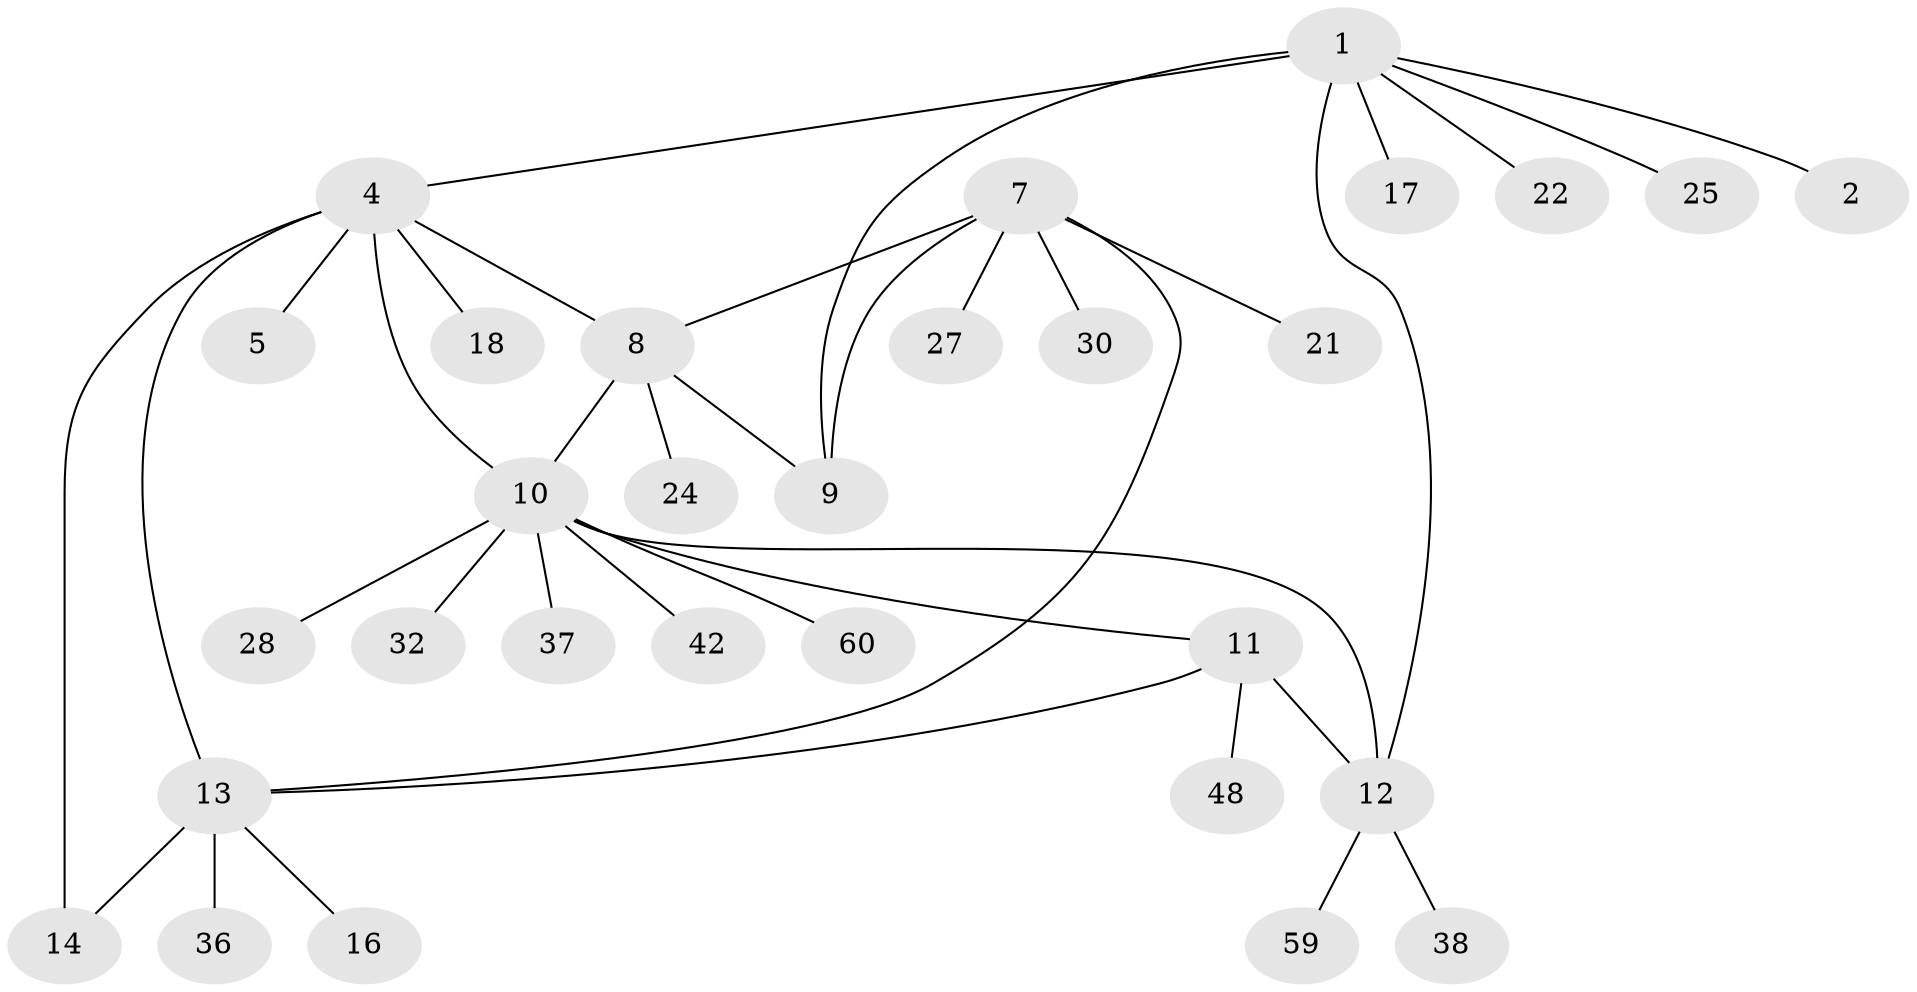 // original degree distribution, {6: 0.06557377049180328, 2: 0.19672131147540983, 9: 0.03278688524590164, 7: 0.01639344262295082, 5: 0.04918032786885246, 3: 0.03278688524590164, 4: 0.03278688524590164, 10: 0.01639344262295082, 1: 0.5573770491803278}
// Generated by graph-tools (version 1.1) at 2025/16/03/09/25 04:16:07]
// undirected, 30 vertices, 37 edges
graph export_dot {
graph [start="1"]
  node [color=gray90,style=filled];
  1 [super="+3+50+47"];
  2;
  4 [super="+15+6+23"];
  5;
  7;
  8 [super="+19"];
  9;
  10;
  11;
  12;
  13 [super="+57+45+31+20"];
  14;
  16;
  17;
  18 [super="+53"];
  21;
  22 [super="+61+56+29"];
  24;
  25;
  27 [super="+51"];
  28;
  30;
  32;
  36;
  37;
  38;
  42;
  48;
  59;
  60;
  1 -- 2 [weight=2];
  1 -- 9;
  1 -- 25;
  1 -- 17;
  1 -- 4 [weight=3];
  1 -- 22;
  1 -- 12;
  4 -- 5 [weight=2];
  4 -- 13 [weight=2];
  4 -- 18;
  4 -- 14;
  4 -- 8;
  4 -- 10;
  7 -- 8;
  7 -- 9;
  7 -- 13;
  7 -- 21;
  7 -- 27;
  7 -- 30;
  8 -- 9;
  8 -- 10;
  8 -- 24;
  10 -- 11;
  10 -- 12;
  10 -- 28;
  10 -- 32;
  10 -- 37;
  10 -- 42;
  10 -- 60;
  11 -- 12;
  11 -- 13;
  11 -- 48;
  12 -- 38;
  12 -- 59;
  13 -- 14;
  13 -- 16;
  13 -- 36;
}
